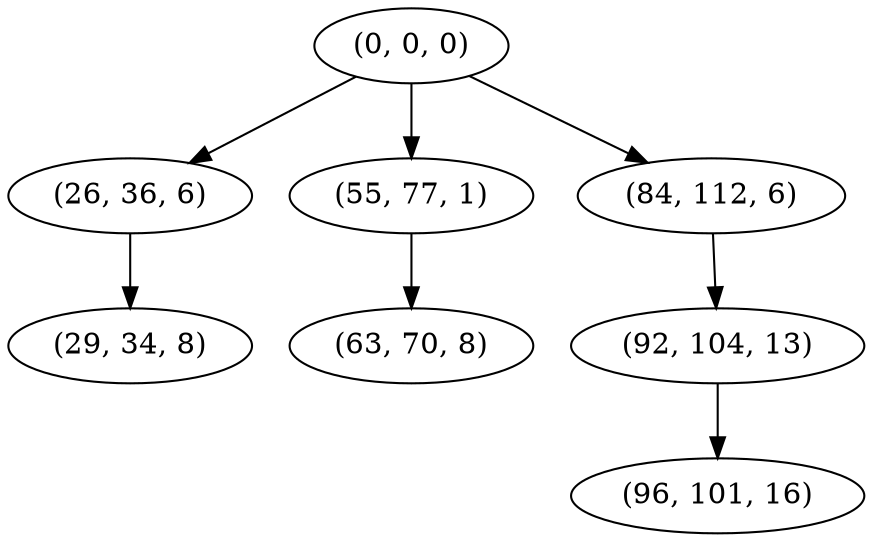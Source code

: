 digraph tree {
    "(0, 0, 0)";
    "(26, 36, 6)";
    "(29, 34, 8)";
    "(55, 77, 1)";
    "(63, 70, 8)";
    "(84, 112, 6)";
    "(92, 104, 13)";
    "(96, 101, 16)";
    "(0, 0, 0)" -> "(26, 36, 6)";
    "(0, 0, 0)" -> "(55, 77, 1)";
    "(0, 0, 0)" -> "(84, 112, 6)";
    "(26, 36, 6)" -> "(29, 34, 8)";
    "(55, 77, 1)" -> "(63, 70, 8)";
    "(84, 112, 6)" -> "(92, 104, 13)";
    "(92, 104, 13)" -> "(96, 101, 16)";
}
